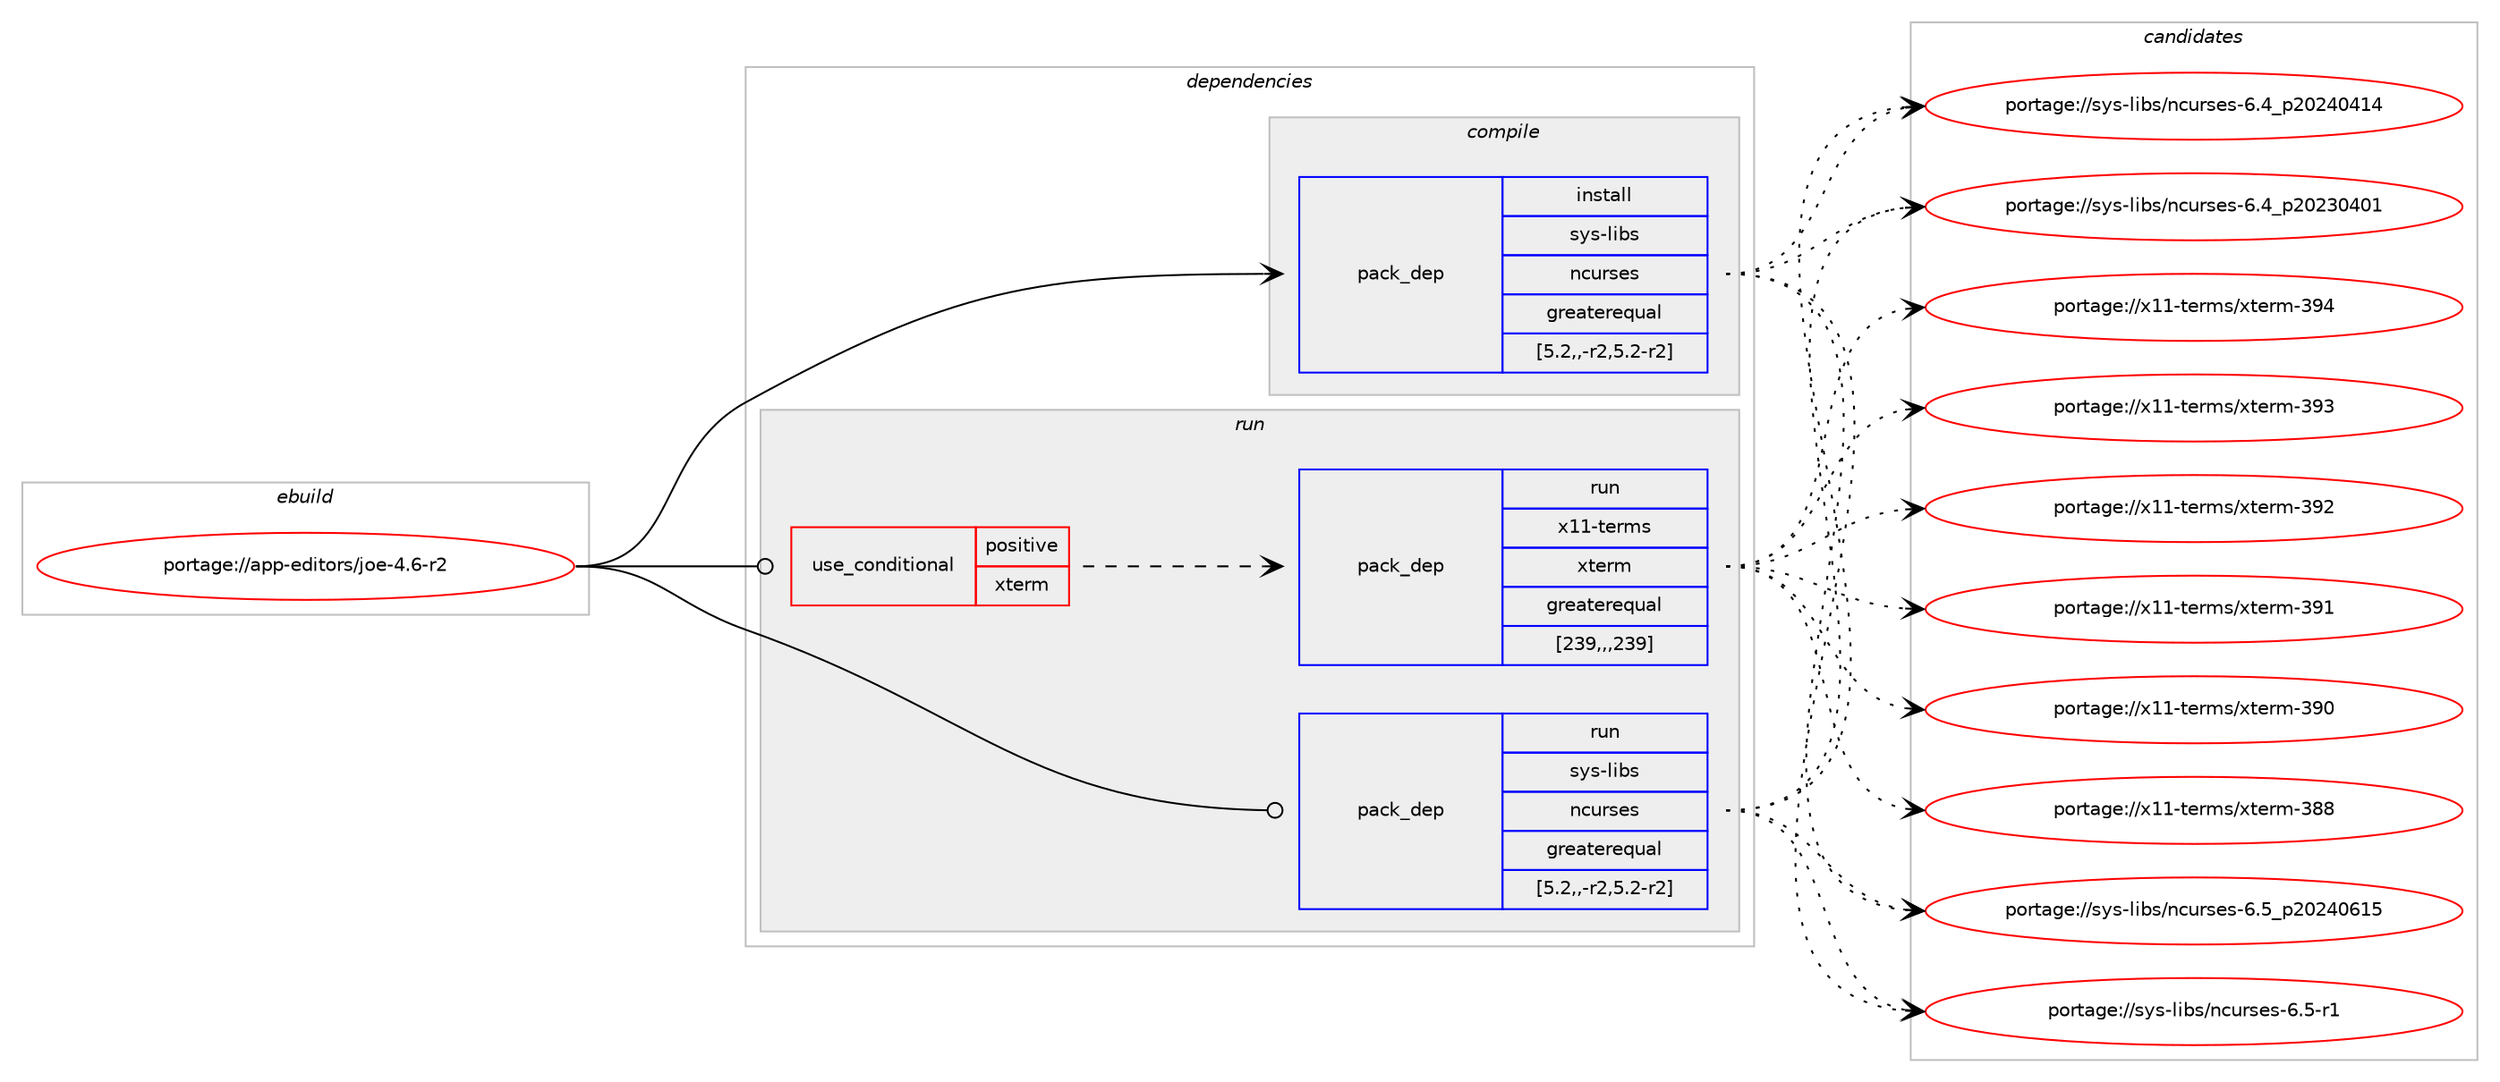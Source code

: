 digraph prolog {

# *************
# Graph options
# *************

newrank=true;
concentrate=true;
compound=true;
graph [rankdir=LR,fontname=Helvetica,fontsize=10,ranksep=1.5];#, ranksep=2.5, nodesep=0.2];
edge  [arrowhead=vee];
node  [fontname=Helvetica,fontsize=10];

# **********
# The ebuild
# **********

subgraph cluster_leftcol {
color=gray;
label=<<i>ebuild</i>>;
id [label="portage://app-editors/joe-4.6-r2", color=red, width=4, href="../app-editors/joe-4.6-r2.svg"];
}

# ****************
# The dependencies
# ****************

subgraph cluster_midcol {
color=gray;
label=<<i>dependencies</i>>;
subgraph cluster_compile {
fillcolor="#eeeeee";
style=filled;
label=<<i>compile</i>>;
subgraph pack374329 {
dependency513466 [label=<<TABLE BORDER="0" CELLBORDER="1" CELLSPACING="0" CELLPADDING="4" WIDTH="220"><TR><TD ROWSPAN="6" CELLPADDING="30">pack_dep</TD></TR><TR><TD WIDTH="110">install</TD></TR><TR><TD>sys-libs</TD></TR><TR><TD>ncurses</TD></TR><TR><TD>greaterequal</TD></TR><TR><TD>[5.2,,-r2,5.2-r2]</TD></TR></TABLE>>, shape=none, color=blue];
}
id:e -> dependency513466:w [weight=20,style="solid",arrowhead="vee"];
}
subgraph cluster_compileandrun {
fillcolor="#eeeeee";
style=filled;
label=<<i>compile and run</i>>;
}
subgraph cluster_run {
fillcolor="#eeeeee";
style=filled;
label=<<i>run</i>>;
subgraph cond135422 {
dependency513467 [label=<<TABLE BORDER="0" CELLBORDER="1" CELLSPACING="0" CELLPADDING="4"><TR><TD ROWSPAN="3" CELLPADDING="10">use_conditional</TD></TR><TR><TD>positive</TD></TR><TR><TD>xterm</TD></TR></TABLE>>, shape=none, color=red];
subgraph pack374330 {
dependency513468 [label=<<TABLE BORDER="0" CELLBORDER="1" CELLSPACING="0" CELLPADDING="4" WIDTH="220"><TR><TD ROWSPAN="6" CELLPADDING="30">pack_dep</TD></TR><TR><TD WIDTH="110">run</TD></TR><TR><TD>x11-terms</TD></TR><TR><TD>xterm</TD></TR><TR><TD>greaterequal</TD></TR><TR><TD>[239,,,239]</TD></TR></TABLE>>, shape=none, color=blue];
}
dependency513467:e -> dependency513468:w [weight=20,style="dashed",arrowhead="vee"];
}
id:e -> dependency513467:w [weight=20,style="solid",arrowhead="odot"];
subgraph pack374331 {
dependency513469 [label=<<TABLE BORDER="0" CELLBORDER="1" CELLSPACING="0" CELLPADDING="4" WIDTH="220"><TR><TD ROWSPAN="6" CELLPADDING="30">pack_dep</TD></TR><TR><TD WIDTH="110">run</TD></TR><TR><TD>sys-libs</TD></TR><TR><TD>ncurses</TD></TR><TR><TD>greaterequal</TD></TR><TR><TD>[5.2,,-r2,5.2-r2]</TD></TR></TABLE>>, shape=none, color=blue];
}
id:e -> dependency513469:w [weight=20,style="solid",arrowhead="odot"];
}
}

# **************
# The candidates
# **************

subgraph cluster_choices {
rank=same;
color=gray;
label=<<i>candidates</i>>;

subgraph choice374329 {
color=black;
nodesep=1;
choice1151211154510810598115471109911711411510111545544653951125048505248544953 [label="portage://sys-libs/ncurses-6.5_p20240615", color=red, width=4,href="../sys-libs/ncurses-6.5_p20240615.svg"];
choice11512111545108105981154711099117114115101115455446534511449 [label="portage://sys-libs/ncurses-6.5-r1", color=red, width=4,href="../sys-libs/ncurses-6.5-r1.svg"];
choice1151211154510810598115471109911711411510111545544652951125048505248524952 [label="portage://sys-libs/ncurses-6.4_p20240414", color=red, width=4,href="../sys-libs/ncurses-6.4_p20240414.svg"];
choice1151211154510810598115471109911711411510111545544652951125048505148524849 [label="portage://sys-libs/ncurses-6.4_p20230401", color=red, width=4,href="../sys-libs/ncurses-6.4_p20230401.svg"];
dependency513466:e -> choice1151211154510810598115471109911711411510111545544653951125048505248544953:w [style=dotted,weight="100"];
dependency513466:e -> choice11512111545108105981154711099117114115101115455446534511449:w [style=dotted,weight="100"];
dependency513466:e -> choice1151211154510810598115471109911711411510111545544652951125048505248524952:w [style=dotted,weight="100"];
dependency513466:e -> choice1151211154510810598115471109911711411510111545544652951125048505148524849:w [style=dotted,weight="100"];
}
subgraph choice374330 {
color=black;
nodesep=1;
choice1204949451161011141091154712011610111410945515752 [label="portage://x11-terms/xterm-394", color=red, width=4,href="../x11-terms/xterm-394.svg"];
choice1204949451161011141091154712011610111410945515751 [label="portage://x11-terms/xterm-393", color=red, width=4,href="../x11-terms/xterm-393.svg"];
choice1204949451161011141091154712011610111410945515750 [label="portage://x11-terms/xterm-392", color=red, width=4,href="../x11-terms/xterm-392.svg"];
choice1204949451161011141091154712011610111410945515749 [label="portage://x11-terms/xterm-391", color=red, width=4,href="../x11-terms/xterm-391.svg"];
choice1204949451161011141091154712011610111410945515748 [label="portage://x11-terms/xterm-390", color=red, width=4,href="../x11-terms/xterm-390.svg"];
choice1204949451161011141091154712011610111410945515656 [label="portage://x11-terms/xterm-388", color=red, width=4,href="../x11-terms/xterm-388.svg"];
dependency513468:e -> choice1204949451161011141091154712011610111410945515752:w [style=dotted,weight="100"];
dependency513468:e -> choice1204949451161011141091154712011610111410945515751:w [style=dotted,weight="100"];
dependency513468:e -> choice1204949451161011141091154712011610111410945515750:w [style=dotted,weight="100"];
dependency513468:e -> choice1204949451161011141091154712011610111410945515749:w [style=dotted,weight="100"];
dependency513468:e -> choice1204949451161011141091154712011610111410945515748:w [style=dotted,weight="100"];
dependency513468:e -> choice1204949451161011141091154712011610111410945515656:w [style=dotted,weight="100"];
}
subgraph choice374331 {
color=black;
nodesep=1;
choice1151211154510810598115471109911711411510111545544653951125048505248544953 [label="portage://sys-libs/ncurses-6.5_p20240615", color=red, width=4,href="../sys-libs/ncurses-6.5_p20240615.svg"];
choice11512111545108105981154711099117114115101115455446534511449 [label="portage://sys-libs/ncurses-6.5-r1", color=red, width=4,href="../sys-libs/ncurses-6.5-r1.svg"];
choice1151211154510810598115471109911711411510111545544652951125048505248524952 [label="portage://sys-libs/ncurses-6.4_p20240414", color=red, width=4,href="../sys-libs/ncurses-6.4_p20240414.svg"];
choice1151211154510810598115471109911711411510111545544652951125048505148524849 [label="portage://sys-libs/ncurses-6.4_p20230401", color=red, width=4,href="../sys-libs/ncurses-6.4_p20230401.svg"];
dependency513469:e -> choice1151211154510810598115471109911711411510111545544653951125048505248544953:w [style=dotted,weight="100"];
dependency513469:e -> choice11512111545108105981154711099117114115101115455446534511449:w [style=dotted,weight="100"];
dependency513469:e -> choice1151211154510810598115471109911711411510111545544652951125048505248524952:w [style=dotted,weight="100"];
dependency513469:e -> choice1151211154510810598115471109911711411510111545544652951125048505148524849:w [style=dotted,weight="100"];
}
}

}
